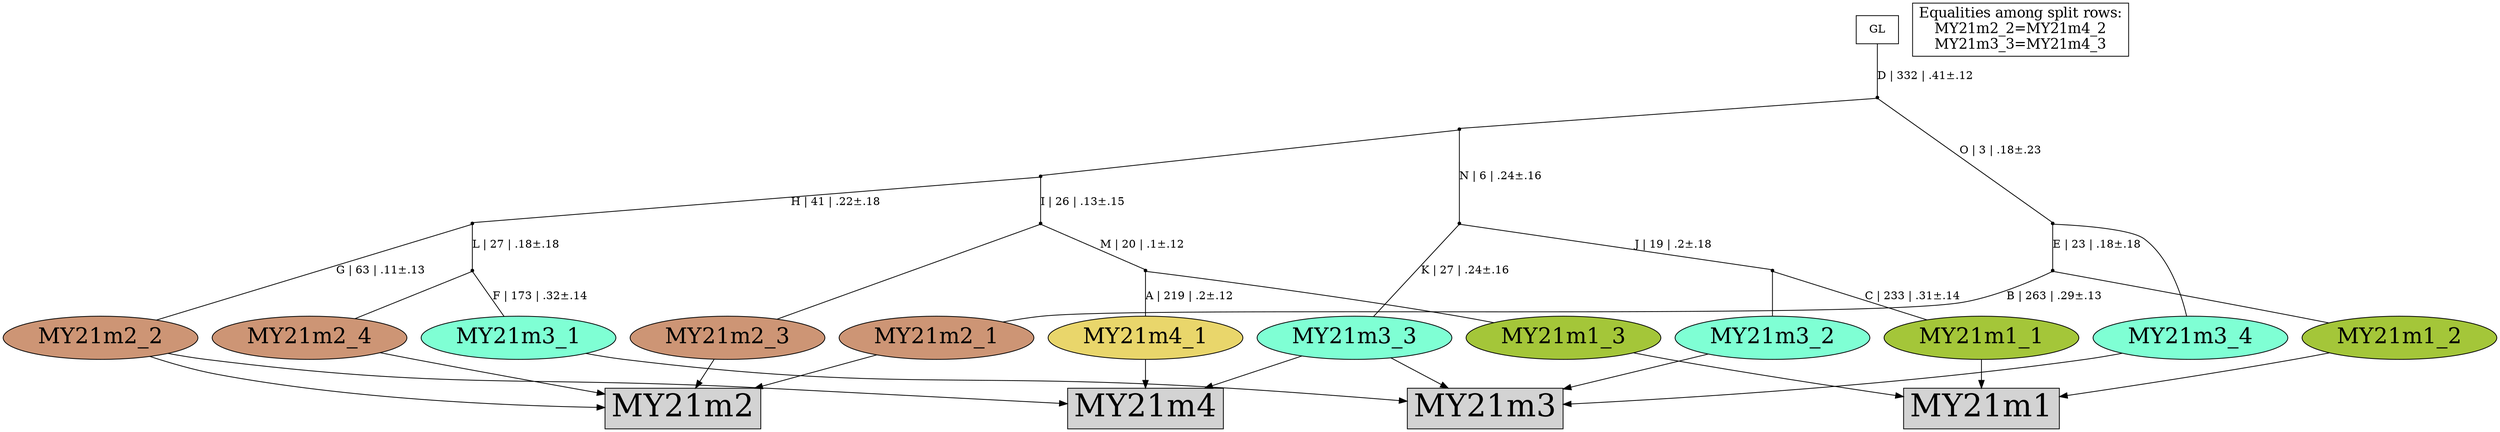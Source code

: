digraph {
rowMY21m1[label="MY21m1",shape=box,style=filled,fontsize=40];
rowMY21m2[label="MY21m2",shape=box,style=filled,fontsize=40];
rowMY21m3[label="MY21m3",shape=box,style=filled,fontsize=40];
rowMY21m4[label="MY21m4",shape=box,style=filled,fontsize=40];
MY21m1_1[label="MY21m1_1",shape=oval,style=filled,fontsize=28,fillcolor="#a4c639"];
MY21m1_2[label="MY21m1_2",shape=oval,style=filled,fontsize=28,fillcolor="#a4c639"];
MY21m1_3[label="MY21m1_3",shape=oval,style=filled,fontsize=28,fillcolor="#a4c639"];
MY21m2_1[label="MY21m2_1",shape=oval,style=filled,fontsize=28,fillcolor="#cd9575"];
MY21m2_2[label="MY21m2_2",shape=oval,style=filled,fontsize=28,fillcolor="#cd9575"];
MY21m2_3[label="MY21m2_3",shape=oval,style=filled,fontsize=28,fillcolor="#cd9575"];
MY21m2_4[label="MY21m2_4",shape=oval,style=filled,fontsize=28,fillcolor="#cd9575"];
MY21m3_1[label="MY21m3_1",shape=oval,style=filled,fontsize=28,fillcolor="#7fffd4"];
MY21m3_2[label="MY21m3_2",shape=oval,style=filled,fontsize=28,fillcolor="#7fffd4"];
MY21m3_3[label="MY21m3_3",shape=oval,style=filled,fontsize=28,fillcolor="#7fffd4"];
MY21m3_4[label="MY21m3_4",shape=oval,style=filled,fontsize=28,fillcolor="#7fffd4"];
MY21m4_1[label="MY21m4_1",shape=oval,style=filled,fontsize=28,fillcolor="#e9d66b"];
MY21m1_1 -> rowMY21m1[arrowhead="normal"];
MY21m1_2 -> rowMY21m1[arrowhead="normal"];
MY21m1_3 -> rowMY21m1[arrowhead="normal"];
MY21m2_1 -> rowMY21m2[arrowhead="normal"];
MY21m2_2 -> rowMY21m2[arrowhead="normal"];
MY21m2_3 -> rowMY21m2[arrowhead="normal"];
MY21m2_4 -> rowMY21m2[arrowhead="normal"];
MY21m3_1 -> rowMY21m3[arrowhead="normal"];
MY21m3_2 -> rowMY21m3[arrowhead="normal"];
MY21m3_3 -> rowMY21m3[arrowhead="normal"];
MY21m3_4 -> rowMY21m3[arrowhead="normal"];
MY21m4_1 -> rowMY21m4[arrowhead="normal"];
MY21m2_2 -> rowMY21m4[arrowhead="normal"];
MY21m3_3 -> rowMY21m4[arrowhead="normal"];
{rank = same;MY21m1_1;MY21m1_2;MY21m1_3;MY21m2_1;MY21m2_2;MY21m2_3;MY21m2_4;MY21m3_1;MY21m3_2;MY21m3_3;MY21m3_4;MY21m4_1;}
legend[label="Equalities among split rows:
MY21m2_2=MY21m4_2
MY21m3_3=MY21m4_3
",shape=box,fontsize=18];
Int1[shape=point,style=filled,fillcolor=black,label=""];
Int1 -> MY21m2_4[arrowhead=none, label=""];
Int1 -> MY21m3_1[arrowhead=none, label="F | 173 | .32±.14"];
Int2[shape=point,style=filled,fillcolor=black,label=""];
Int2 -> MY21m1_3[arrowhead=none, label=""];
Int2 -> MY21m4_1[arrowhead=none, label="A | 219 | .2±.12"];
Int3[shape=point,style=filled,fillcolor=black,label=""];
Int3 -> MY21m1_2[arrowhead=none, label=""];
Int3 -> MY21m2_1[arrowhead=none, label="B | 263 | .29±.13"];
Int4[shape=point,style=filled,fillcolor=black,label=""];
Int4 -> MY21m1_1[arrowhead=none, label="C | 233 | .31±.14"];
Int4 -> MY21m3_2[arrowhead=none, label=""];
Int5[shape=point,style=filled,fillcolor=black,label=""];
Int5 -> MY21m3_4[arrowhead=none, label=""];
Int5 -> Int3[arrowhead=none, label="E | 23 | .18±.18"];
Int6[shape=point,style=filled,fillcolor=black,label=""];
Int6 -> MY21m3_3[arrowhead=none, label="K | 27 | .24±.16"];
Int6 -> Int4[arrowhead=none, label="J | 19 | .2±.18"];
Int7[shape=point,style=filled,fillcolor=black,label=""];
Int7 -> MY21m2_3[arrowhead=none, label=""];
Int7 -> Int2[arrowhead=none, label="M | 20 | .1±.12"];
Int8[shape=point,style=filled,fillcolor=black,label=""];
Int8 -> MY21m2_2[arrowhead=none, label="G | 63 | .11±.13"];
Int8 -> Int1[arrowhead=none, label="L | 27 | .18±.18"];
Int9[shape=point,style=filled,fillcolor=black,label=""];
Int9 -> Int7[arrowhead=none, label="I | 26 | .13±.15"];
Int9 -> Int8[arrowhead=none, label="H | 41 | .22±.18"];
Int10[shape=point,style=filled,fillcolor=black,label=""];
Int10 -> Int6[arrowhead=none, label="N | 6 | .24±.16"];
Int10 -> Int9[arrowhead=none, label=""];
Int11[shape=point,style=filled,fillcolor=black,label=""];
Int11 -> Int5[arrowhead=none, label="O | 3 | .18±.23"];
Int11 -> Int10[arrowhead=none, label=""];
GL[label="GL",shape=box,style=filled,fillcolor=white];
GL -> Int11[arrowhead=none, label="D | 332 | .41±.12"];
}